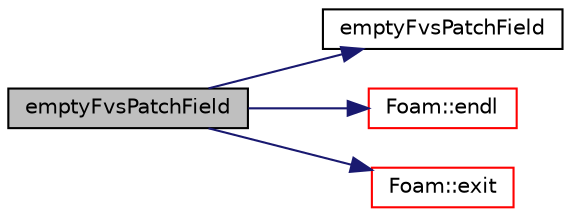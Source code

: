 digraph "emptyFvsPatchField"
{
  bgcolor="transparent";
  edge [fontname="Helvetica",fontsize="10",labelfontname="Helvetica",labelfontsize="10"];
  node [fontname="Helvetica",fontsize="10",shape=record];
  rankdir="LR";
  Node56 [label="emptyFvsPatchField",height=0.2,width=0.4,color="black", fillcolor="grey75", style="filled", fontcolor="black"];
  Node56 -> Node57 [color="midnightblue",fontsize="10",style="solid",fontname="Helvetica"];
  Node57 [label="emptyFvsPatchField",height=0.2,width=0.4,color="black",URL="$a23213.html#a99e89ec202a5cd8ff586120e4c8e6688",tooltip="Construct from patch and internal field. "];
  Node56 -> Node58 [color="midnightblue",fontsize="10",style="solid",fontname="Helvetica"];
  Node58 [label="Foam::endl",height=0.2,width=0.4,color="red",URL="$a21851.html#a2db8fe02a0d3909e9351bb4275b23ce4",tooltip="Add newline and flush stream. "];
  Node56 -> Node60 [color="midnightblue",fontsize="10",style="solid",fontname="Helvetica"];
  Node60 [label="Foam::exit",height=0.2,width=0.4,color="red",URL="$a21851.html#a06ca7250d8e89caf05243ec094843642"];
}
